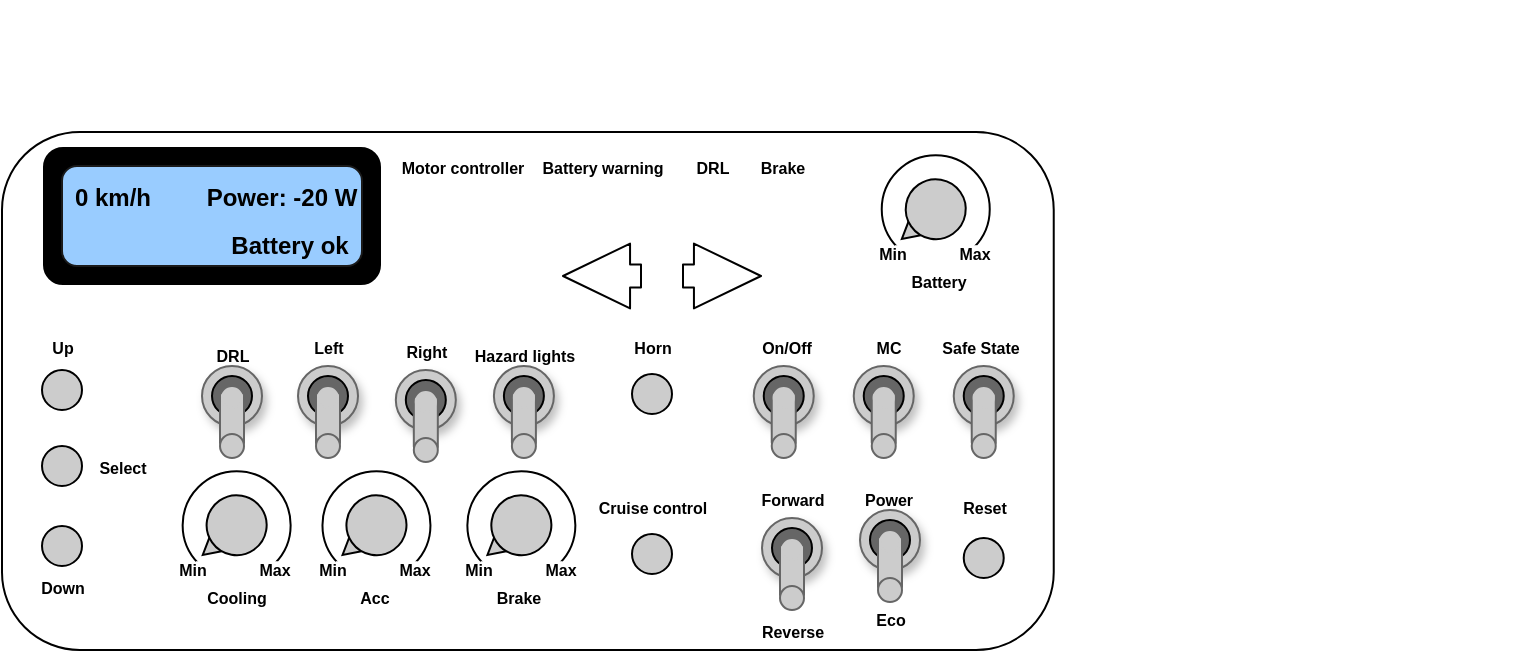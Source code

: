 <mxfile version="14.0.3" type="github">
  <diagram id="gTJ2B-f99vsyuF_vivrf" name="Page-1">
    <mxGraphModel dx="1021" dy="579" grid="1" gridSize="10" guides="1" tooltips="1" connect="1" arrows="1" fold="1" page="1" pageScale="1" pageWidth="850" pageHeight="1100" math="0" shadow="0">
      <root>
        <mxCell id="0" />
        <mxCell id="1" parent="0" />
        <mxCell id="_krqjOud9GXak5Im0Ij4-1" value="" style="rounded=1;whiteSpace=wrap;html=1;" parent="1" vertex="1">
          <mxGeometry x="290" y="143" width="525.87" height="259" as="geometry" />
        </mxCell>
        <mxCell id="_krqjOud9GXak5Im0Ij4-269" value="" style="group" parent="1" vertex="1" connectable="0">
          <mxGeometry x="661.87" y="240" width="394" height="171" as="geometry" />
        </mxCell>
        <mxCell id="_krqjOud9GXak5Im0Ij4-64" value="" style="group" parent="_krqjOud9GXak5Im0Ij4-269" vertex="1" connectable="0">
          <mxGeometry x="4" y="20" width="234.13" height="151" as="geometry" />
        </mxCell>
        <mxCell id="OFRTmVLfSqw4pgtMkZc4-9" value="" style="group" vertex="1" connectable="0" parent="_krqjOud9GXak5Im0Ij4-64">
          <mxGeometry width="30" height="46" as="geometry" />
        </mxCell>
        <mxCell id="_krqjOud9GXak5Im0Ij4-7" value="" style="ellipse;whiteSpace=wrap;html=1;aspect=fixed;shadow=1;strokeColor=#666666;fillColor=#CCCCCC;" parent="OFRTmVLfSqw4pgtMkZc4-9" vertex="1">
          <mxGeometry width="30" height="30" as="geometry" />
        </mxCell>
        <mxCell id="_krqjOud9GXak5Im0Ij4-11" value="" style="ellipse;whiteSpace=wrap;html=1;aspect=fixed;fillColor=#666666;" parent="OFRTmVLfSqw4pgtMkZc4-9" vertex="1">
          <mxGeometry x="5" y="5" width="20" height="20" as="geometry" />
        </mxCell>
        <mxCell id="_krqjOud9GXak5Im0Ij4-19" value="" style="rounded=1;whiteSpace=wrap;html=1;shadow=0;fillColor=#CCCCCC;strokeColor=#666666;" parent="OFRTmVLfSqw4pgtMkZc4-9" vertex="1">
          <mxGeometry x="9" y="13.12" width="12" height="26.88" as="geometry" />
        </mxCell>
        <mxCell id="_krqjOud9GXak5Im0Ij4-16" value="" style="ellipse;whiteSpace=wrap;html=1;aspect=fixed;shadow=0;fillColor=#CCCCCC;sketch=0;strokeColor=#666666;" parent="OFRTmVLfSqw4pgtMkZc4-9" vertex="1">
          <mxGeometry x="9" y="34" width="12" height="12" as="geometry" />
        </mxCell>
        <mxCell id="_krqjOud9GXak5Im0Ij4-22" value="" style="ellipse;whiteSpace=wrap;html=1;aspect=fixed;fillColor=#CCCCCC;strokeColor=#CCCCCC;" parent="OFRTmVLfSqw4pgtMkZc4-9" vertex="1">
          <mxGeometry x="10" y="11" width="10" height="10" as="geometry" />
        </mxCell>
        <mxCell id="OFRTmVLfSqw4pgtMkZc4-7" value="" style="group" vertex="1" connectable="0" parent="_krqjOud9GXak5Im0Ij4-269">
          <mxGeometry width="141.95" height="126" as="geometry" />
        </mxCell>
        <mxCell id="_krqjOud9GXak5Im0Ij4-185" value="&lt;b&gt;&lt;font style=&quot;font-size: 8px&quot;&gt;MC&lt;/font&gt;&lt;/b&gt;" style="text;html=1;align=center;verticalAlign=middle;resizable=0;points=[];autosize=1;" parent="OFRTmVLfSqw4pgtMkZc4-7" vertex="1">
          <mxGeometry x="55.87" width="30" height="20" as="geometry" />
        </mxCell>
        <mxCell id="_krqjOud9GXak5Im0Ij4-191" value="&lt;b&gt;&lt;font style=&quot;font-size: 8px&quot;&gt;Safe State&lt;/font&gt;&lt;/b&gt;" style="text;html=1;align=center;verticalAlign=middle;resizable=0;points=[];autosize=1;" parent="OFRTmVLfSqw4pgtMkZc4-7" vertex="1">
          <mxGeometry x="91.95" width="50" height="20" as="geometry" />
        </mxCell>
        <mxCell id="_krqjOud9GXak5Im0Ij4-194" value="&lt;b&gt;&lt;font style=&quot;font-size: 8px&quot;&gt;On/Off&lt;/font&gt;&lt;/b&gt;" style="text;html=1;align=center;verticalAlign=middle;resizable=0;points=[];autosize=1;" parent="OFRTmVLfSqw4pgtMkZc4-7" vertex="1">
          <mxGeometry width="40" height="20" as="geometry" />
        </mxCell>
        <mxCell id="_krqjOud9GXak5Im0Ij4-78" value="" style="group" parent="OFRTmVLfSqw4pgtMkZc4-7" vertex="1" connectable="0">
          <mxGeometry x="54" y="20" width="30" height="46" as="geometry" />
        </mxCell>
        <mxCell id="_krqjOud9GXak5Im0Ij4-79" value="" style="ellipse;whiteSpace=wrap;html=1;aspect=fixed;shadow=1;strokeColor=#666666;fillColor=#CCCCCC;" parent="_krqjOud9GXak5Im0Ij4-78" vertex="1">
          <mxGeometry width="30" height="30" as="geometry" />
        </mxCell>
        <mxCell id="_krqjOud9GXak5Im0Ij4-80" value="" style="ellipse;whiteSpace=wrap;html=1;aspect=fixed;fillColor=#666666;" parent="_krqjOud9GXak5Im0Ij4-78" vertex="1">
          <mxGeometry x="5" y="5" width="20" height="20" as="geometry" />
        </mxCell>
        <mxCell id="_krqjOud9GXak5Im0Ij4-81" value="" style="rounded=1;whiteSpace=wrap;html=1;shadow=0;fillColor=#CCCCCC;strokeColor=#666666;" parent="_krqjOud9GXak5Im0Ij4-78" vertex="1">
          <mxGeometry x="9" y="13.12" width="12" height="26.88" as="geometry" />
        </mxCell>
        <mxCell id="_krqjOud9GXak5Im0Ij4-82" value="" style="ellipse;whiteSpace=wrap;html=1;aspect=fixed;shadow=0;fillColor=#CCCCCC;sketch=0;strokeColor=#666666;" parent="_krqjOud9GXak5Im0Ij4-78" vertex="1">
          <mxGeometry x="9" y="34" width="12" height="12" as="geometry" />
        </mxCell>
        <mxCell id="_krqjOud9GXak5Im0Ij4-83" value="" style="ellipse;whiteSpace=wrap;html=1;aspect=fixed;fillColor=#CCCCCC;strokeColor=#CCCCCC;" parent="_krqjOud9GXak5Im0Ij4-78" vertex="1">
          <mxGeometry x="10" y="11" width="10" height="10" as="geometry" />
        </mxCell>
        <mxCell id="_krqjOud9GXak5Im0Ij4-96" value="" style="group" parent="OFRTmVLfSqw4pgtMkZc4-7" vertex="1" connectable="0">
          <mxGeometry x="104" y="20" width="30" height="46" as="geometry" />
        </mxCell>
        <mxCell id="_krqjOud9GXak5Im0Ij4-97" value="" style="ellipse;whiteSpace=wrap;html=1;aspect=fixed;shadow=1;strokeColor=#666666;fillColor=#CCCCCC;" parent="_krqjOud9GXak5Im0Ij4-96" vertex="1">
          <mxGeometry width="30" height="30" as="geometry" />
        </mxCell>
        <mxCell id="_krqjOud9GXak5Im0Ij4-98" value="" style="ellipse;whiteSpace=wrap;html=1;aspect=fixed;fillColor=#666666;" parent="_krqjOud9GXak5Im0Ij4-96" vertex="1">
          <mxGeometry x="5" y="5" width="20" height="20" as="geometry" />
        </mxCell>
        <mxCell id="_krqjOud9GXak5Im0Ij4-99" value="" style="rounded=1;whiteSpace=wrap;html=1;shadow=0;fillColor=#CCCCCC;strokeColor=#666666;" parent="_krqjOud9GXak5Im0Ij4-96" vertex="1">
          <mxGeometry x="9" y="13.12" width="12" height="26.88" as="geometry" />
        </mxCell>
        <mxCell id="_krqjOud9GXak5Im0Ij4-100" value="" style="ellipse;whiteSpace=wrap;html=1;aspect=fixed;shadow=0;fillColor=#CCCCCC;sketch=0;strokeColor=#666666;" parent="_krqjOud9GXak5Im0Ij4-96" vertex="1">
          <mxGeometry x="9" y="34" width="12" height="12" as="geometry" />
        </mxCell>
        <mxCell id="_krqjOud9GXak5Im0Ij4-101" value="" style="ellipse;whiteSpace=wrap;html=1;aspect=fixed;fillColor=#CCCCCC;strokeColor=#CCCCCC;" parent="_krqjOud9GXak5Im0Ij4-96" vertex="1">
          <mxGeometry x="10" y="11" width="10" height="10" as="geometry" />
        </mxCell>
        <mxCell id="_krqjOud9GXak5Im0Ij4-168" value="" style="ellipse;whiteSpace=wrap;html=1;aspect=fixed;fillColor=#CCCCCC;rotation=90;" parent="OFRTmVLfSqw4pgtMkZc4-7" vertex="1">
          <mxGeometry x="109" y="106" width="20" height="20" as="geometry" />
        </mxCell>
        <mxCell id="_krqjOud9GXak5Im0Ij4-268" value="&lt;b&gt;&lt;font style=&quot;font-size: 8px&quot;&gt;Reset&lt;/font&gt;&lt;/b&gt;" style="text;html=1;align=center;verticalAlign=middle;resizable=0;points=[];autosize=1;" parent="OFRTmVLfSqw4pgtMkZc4-7" vertex="1">
          <mxGeometry x="99" y="80" width="40" height="20" as="geometry" />
        </mxCell>
        <mxCell id="_krqjOud9GXak5Im0Ij4-286" value="" style="group" parent="1" vertex="1" connectable="0">
          <mxGeometry x="300" y="240" width="70" height="140" as="geometry" />
        </mxCell>
        <mxCell id="_krqjOud9GXak5Im0Ij4-2" value="" style="ellipse;whiteSpace=wrap;html=1;aspect=fixed;fillColor=#CCCCCC;rotation=90;" parent="_krqjOud9GXak5Im0Ij4-286" vertex="1">
          <mxGeometry x="10" y="60" width="20" height="20" as="geometry" />
        </mxCell>
        <mxCell id="_krqjOud9GXak5Im0Ij4-5" value="" style="ellipse;whiteSpace=wrap;html=1;aspect=fixed;fillColor=#CCCCCC;rotation=90;" parent="_krqjOud9GXak5Im0Ij4-286" vertex="1">
          <mxGeometry x="10" y="22" width="20" height="20" as="geometry" />
        </mxCell>
        <mxCell id="_krqjOud9GXak5Im0Ij4-170" value="" style="ellipse;whiteSpace=wrap;html=1;aspect=fixed;fillColor=#CCCCCC;rotation=90;" parent="_krqjOud9GXak5Im0Ij4-286" vertex="1">
          <mxGeometry x="10" y="100" width="20" height="20" as="geometry" />
        </mxCell>
        <mxCell id="_krqjOud9GXak5Im0Ij4-283" value="&lt;b&gt;&lt;font style=&quot;font-size: 8px&quot;&gt;Select&lt;/font&gt;&lt;/b&gt;" style="text;html=1;align=center;verticalAlign=middle;resizable=0;points=[];autosize=1;" parent="_krqjOud9GXak5Im0Ij4-286" vertex="1">
          <mxGeometry x="30" y="60" width="40" height="20" as="geometry" />
        </mxCell>
        <mxCell id="_krqjOud9GXak5Im0Ij4-284" value="&lt;b&gt;&lt;font style=&quot;font-size: 8px&quot;&gt;Up&lt;/font&gt;&lt;/b&gt;" style="text;html=1;align=center;verticalAlign=middle;resizable=0;points=[];autosize=1;" parent="_krqjOud9GXak5Im0Ij4-286" vertex="1">
          <mxGeometry x="5" width="30" height="20" as="geometry" />
        </mxCell>
        <mxCell id="_krqjOud9GXak5Im0Ij4-285" value="&lt;b&gt;&lt;font style=&quot;font-size: 8px&quot;&gt;Down&lt;/font&gt;&lt;/b&gt;" style="text;html=1;align=center;verticalAlign=middle;resizable=0;points=[];autosize=1;" parent="_krqjOud9GXak5Im0Ij4-286" vertex="1">
          <mxGeometry y="120" width="40" height="20" as="geometry" />
        </mxCell>
        <mxCell id="_krqjOud9GXak5Im0Ij4-295" value="" style="group" parent="1" vertex="1" connectable="0">
          <mxGeometry x="310" y="150" width="170" height="70" as="geometry" />
        </mxCell>
        <mxCell id="_krqjOud9GXak5Im0Ij4-289" value="" style="rounded=1;whiteSpace=wrap;html=1;shadow=0;sketch=0;strokeColor=#FFFFFF;strokeWidth=1;fillColor=#000000;" parent="_krqjOud9GXak5Im0Ij4-295" vertex="1">
          <mxGeometry width="170" height="70" as="geometry" />
        </mxCell>
        <mxCell id="_krqjOud9GXak5Im0Ij4-290" value="" style="rounded=1;whiteSpace=wrap;html=1;shadow=0;sketch=0;strokeWidth=1;fillColor=#99CCFF;strokeColor=#1A1A1A;" parent="_krqjOud9GXak5Im0Ij4-295" vertex="1">
          <mxGeometry x="10" y="10" width="150" height="50" as="geometry" />
        </mxCell>
        <mxCell id="_krqjOud9GXak5Im0Ij4-291" value="&lt;b&gt;0 km/h&lt;/b&gt;" style="text;html=1;align=center;verticalAlign=middle;resizable=0;points=[];autosize=1;" parent="_krqjOud9GXak5Im0Ij4-295" vertex="1">
          <mxGeometry x="10" y="16" width="50" height="20" as="geometry" />
        </mxCell>
        <mxCell id="_krqjOud9GXak5Im0Ij4-292" value="&lt;b&gt;Battery ok&lt;/b&gt;" style="text;html=1;strokeColor=none;fillColor=none;align=center;verticalAlign=middle;whiteSpace=wrap;rounded=0;shadow=0;sketch=0;" parent="_krqjOud9GXak5Im0Ij4-295" vertex="1">
          <mxGeometry x="87.91" y="40" width="72.09" height="20" as="geometry" />
        </mxCell>
        <mxCell id="_krqjOud9GXak5Im0Ij4-293" value="&lt;b&gt;Power: -20 W&lt;/b&gt;" style="text;html=1;strokeColor=none;fillColor=none;align=center;verticalAlign=middle;whiteSpace=wrap;rounded=0;shadow=0;sketch=0;" parent="_krqjOud9GXak5Im0Ij4-295" vertex="1">
          <mxGeometry x="79.95" y="16" width="80" height="20" as="geometry" />
        </mxCell>
        <mxCell id="_krqjOud9GXak5Im0Ij4-424" value="" style="group" parent="1" vertex="1" connectable="0">
          <mxGeometry x="380" y="240" width="240" height="154.676" as="geometry" />
        </mxCell>
        <mxCell id="_krqjOud9GXak5Im0Ij4-272" value="" style="group" parent="_krqjOud9GXak5Im0Ij4-424" vertex="1" connectable="0">
          <mxGeometry x="-9.55" y="68.004" width="75.91" height="78.596" as="geometry" />
        </mxCell>
        <mxCell id="_krqjOud9GXak5Im0Ij4-136" value="" style="group" parent="_krqjOud9GXak5Im0Ij4-272" vertex="1" connectable="0">
          <mxGeometry width="75.91" height="78.596" as="geometry" />
        </mxCell>
        <mxCell id="_krqjOud9GXak5Im0Ij4-132" value="" style="group;rotation=-130;" parent="_krqjOud9GXak5Im0Ij4-136" vertex="1" connectable="0">
          <mxGeometry x="14.868" y="10.604" width="51" height="67.992" as="geometry" />
        </mxCell>
        <mxCell id="_krqjOud9GXak5Im0Ij4-135" value="" style="group" parent="_krqjOud9GXak5Im0Ij4-132" vertex="1" connectable="0">
          <mxGeometry x="-5" y="-6" width="54" height="54" as="geometry" />
        </mxCell>
        <mxCell id="_krqjOud9GXak5Im0Ij4-116" value="" style="triangle;whiteSpace=wrap;html=1;shadow=0;sketch=0;strokeWidth=1;fillColor=#CCCCCC;rotation=-220;" parent="_krqjOud9GXak5Im0Ij4-135" vertex="1">
          <mxGeometry x="9" y="34" width="9" height="10" as="geometry" />
        </mxCell>
        <mxCell id="_krqjOud9GXak5Im0Ij4-115" value="" style="ellipse;whiteSpace=wrap;html=1;aspect=fixed;shadow=0;fillColor=#CCCCCC;rotation=-260;" parent="_krqjOud9GXak5Im0Ij4-135" vertex="1">
          <mxGeometry x="12" y="12" width="30" height="30" as="geometry" />
        </mxCell>
        <mxCell id="_krqjOud9GXak5Im0Ij4-108" value="" style="shape=image;html=1;verticalAlign=top;verticalLabelPosition=bottom;labelBackgroundColor=#ffffff;imageAspect=0;aspect=fixed;image=https://cdn1.iconfinder.com/data/icons/jumpicon-basic-ui-line-1/32/-_Gear-Settings-Setting-Wheel--128.png;shadow=1;sketch=0;strokeColor=#666666;strokeWidth=1;fillColor=#CCCCCC;rotation=0;" parent="_krqjOud9GXak5Im0Ij4-135" vertex="1">
          <mxGeometry x="12.004" y="12" width="30" height="30" as="geometry" />
        </mxCell>
        <mxCell id="_krqjOud9GXak5Im0Ij4-133" value="" style="ellipse;whiteSpace=wrap;html=1;aspect=fixed;fillColor=none;" parent="_krqjOud9GXak5Im0Ij4-135" vertex="1">
          <mxGeometry width="54" height="54" as="geometry" />
        </mxCell>
        <mxCell id="_krqjOud9GXak5Im0Ij4-134" value="" style="rounded=0;whiteSpace=wrap;html=1;shadow=0;sketch=0;strokeColor=#FFFFFF;strokeWidth=1;" parent="_krqjOud9GXak5Im0Ij4-136" vertex="1">
          <mxGeometry x="17" y="50.106" width="40" height="10" as="geometry" />
        </mxCell>
        <mxCell id="_krqjOud9GXak5Im0Ij4-127" value="&lt;b&gt;&lt;font style=&quot;font-size: 8px&quot;&gt;Max&lt;/font&gt;&lt;/b&gt;" style="text;html=1;align=center;verticalAlign=middle;resizable=0;points=[];autosize=1;" parent="_krqjOud9GXak5Im0Ij4-136" vertex="1">
          <mxGeometry x="41" y="43.106" width="30" height="20" as="geometry" />
        </mxCell>
        <mxCell id="_krqjOud9GXak5Im0Ij4-126" value="&lt;b&gt;&lt;font style=&quot;font-size: 8px&quot;&gt;Min&lt;/font&gt;&lt;/b&gt;" style="text;html=1;align=center;verticalAlign=middle;resizable=0;points=[];autosize=1;" parent="_krqjOud9GXak5Im0Ij4-136" vertex="1">
          <mxGeometry y="43.106" width="30" height="20" as="geometry" />
        </mxCell>
        <mxCell id="_krqjOud9GXak5Im0Ij4-182" value="&lt;b&gt;&lt;font style=&quot;font-size: 8px&quot;&gt;Cooling&lt;/font&gt;&lt;/b&gt;" style="text;html=1;align=center;verticalAlign=middle;resizable=0;points=[];autosize=1;" parent="_krqjOud9GXak5Im0Ij4-272" vertex="1">
          <mxGeometry x="11.87" y="56.996" width="50" height="20" as="geometry" />
        </mxCell>
        <mxCell id="_krqjOud9GXak5Im0Ij4-276" value="" style="group" parent="_krqjOud9GXak5Im0Ij4-424" vertex="1" connectable="0">
          <mxGeometry x="10" width="195.95" height="68" as="geometry" />
        </mxCell>
        <mxCell id="_krqjOud9GXak5Im0Ij4-249" value="" style="group" parent="_krqjOud9GXak5Im0Ij4-276" vertex="1" connectable="0">
          <mxGeometry y="4" width="30" height="62" as="geometry" />
        </mxCell>
        <mxCell id="_krqjOud9GXak5Im0Ij4-186" value="&lt;b&gt;&lt;font style=&quot;font-size: 8px&quot;&gt;DRL&lt;/font&gt;&lt;/b&gt;" style="text;html=1;align=center;verticalAlign=middle;resizable=0;points=[];autosize=1;" parent="_krqjOud9GXak5Im0Ij4-249" vertex="1">
          <mxGeometry width="30" height="20" as="geometry" />
        </mxCell>
        <mxCell id="_krqjOud9GXak5Im0Ij4-66" value="" style="group" parent="_krqjOud9GXak5Im0Ij4-249" vertex="1" connectable="0">
          <mxGeometry y="16" width="30" height="46" as="geometry" />
        </mxCell>
        <mxCell id="_krqjOud9GXak5Im0Ij4-67" value="" style="ellipse;whiteSpace=wrap;html=1;aspect=fixed;shadow=1;strokeColor=#666666;fillColor=#CCCCCC;" parent="_krqjOud9GXak5Im0Ij4-66" vertex="1">
          <mxGeometry width="30" height="30" as="geometry" />
        </mxCell>
        <mxCell id="_krqjOud9GXak5Im0Ij4-68" value="" style="ellipse;whiteSpace=wrap;html=1;aspect=fixed;fillColor=#666666;" parent="_krqjOud9GXak5Im0Ij4-66" vertex="1">
          <mxGeometry x="5" y="5" width="20" height="20" as="geometry" />
        </mxCell>
        <mxCell id="_krqjOud9GXak5Im0Ij4-69" value="" style="rounded=1;whiteSpace=wrap;html=1;shadow=0;fillColor=#CCCCCC;strokeColor=#666666;" parent="_krqjOud9GXak5Im0Ij4-66" vertex="1">
          <mxGeometry x="9" y="13.12" width="12" height="26.88" as="geometry" />
        </mxCell>
        <mxCell id="_krqjOud9GXak5Im0Ij4-70" value="" style="ellipse;whiteSpace=wrap;html=1;aspect=fixed;shadow=0;fillColor=#CCCCCC;sketch=0;strokeColor=#666666;" parent="_krqjOud9GXak5Im0Ij4-66" vertex="1">
          <mxGeometry x="9" y="34" width="12" height="12" as="geometry" />
        </mxCell>
        <mxCell id="_krqjOud9GXak5Im0Ij4-71" value="" style="ellipse;whiteSpace=wrap;html=1;aspect=fixed;fillColor=#CCCCCC;strokeColor=#CCCCCC;" parent="_krqjOud9GXak5Im0Ij4-66" vertex="1">
          <mxGeometry x="10" y="11" width="10" height="10" as="geometry" />
        </mxCell>
        <mxCell id="_krqjOud9GXak5Im0Ij4-250" value="" style="group" parent="_krqjOud9GXak5Im0Ij4-276" vertex="1" connectable="0">
          <mxGeometry x="125.95" y="4" width="70" height="62" as="geometry" />
        </mxCell>
        <mxCell id="_krqjOud9GXak5Im0Ij4-192" value="&lt;b&gt;&lt;font style=&quot;font-size: 8px&quot;&gt;Hazard lights&lt;/font&gt;&lt;/b&gt;" style="text;html=1;align=center;verticalAlign=middle;resizable=0;points=[];autosize=1;" parent="_krqjOud9GXak5Im0Ij4-250" vertex="1">
          <mxGeometry width="70" height="20" as="geometry" />
        </mxCell>
        <mxCell id="_krqjOud9GXak5Im0Ij4-84" value="" style="group" parent="_krqjOud9GXak5Im0Ij4-250" vertex="1" connectable="0">
          <mxGeometry x="20" y="16" width="30" height="46" as="geometry" />
        </mxCell>
        <mxCell id="_krqjOud9GXak5Im0Ij4-85" value="" style="ellipse;whiteSpace=wrap;html=1;aspect=fixed;shadow=1;strokeColor=#666666;fillColor=#CCCCCC;" parent="_krqjOud9GXak5Im0Ij4-84" vertex="1">
          <mxGeometry width="30" height="30" as="geometry" />
        </mxCell>
        <mxCell id="_krqjOud9GXak5Im0Ij4-86" value="" style="ellipse;whiteSpace=wrap;html=1;aspect=fixed;fillColor=#666666;" parent="_krqjOud9GXak5Im0Ij4-84" vertex="1">
          <mxGeometry x="5" y="5" width="20" height="20" as="geometry" />
        </mxCell>
        <mxCell id="_krqjOud9GXak5Im0Ij4-87" value="" style="rounded=1;whiteSpace=wrap;html=1;shadow=0;fillColor=#CCCCCC;strokeColor=#666666;" parent="_krqjOud9GXak5Im0Ij4-84" vertex="1">
          <mxGeometry x="9" y="13.12" width="12" height="26.88" as="geometry" />
        </mxCell>
        <mxCell id="_krqjOud9GXak5Im0Ij4-88" value="" style="ellipse;whiteSpace=wrap;html=1;aspect=fixed;shadow=0;fillColor=#CCCCCC;sketch=0;strokeColor=#666666;" parent="_krqjOud9GXak5Im0Ij4-84" vertex="1">
          <mxGeometry x="9" y="34" width="12" height="12" as="geometry" />
        </mxCell>
        <mxCell id="_krqjOud9GXak5Im0Ij4-89" value="" style="ellipse;whiteSpace=wrap;html=1;aspect=fixed;fillColor=#CCCCCC;strokeColor=#CCCCCC;" parent="_krqjOud9GXak5Im0Ij4-84" vertex="1">
          <mxGeometry x="10" y="11" width="10" height="10" as="geometry" />
        </mxCell>
        <mxCell id="_krqjOud9GXak5Im0Ij4-266" value="" style="group" parent="_krqjOud9GXak5Im0Ij4-276" vertex="1" connectable="0">
          <mxGeometry x="91.91" y="2" width="40" height="66" as="geometry" />
        </mxCell>
        <mxCell id="_krqjOud9GXak5Im0Ij4-196" value="&lt;b&gt;&lt;font style=&quot;font-size: 8px&quot;&gt;Right&lt;/font&gt;&lt;/b&gt;" style="text;html=1;align=center;verticalAlign=middle;resizable=0;points=[];autosize=1;" parent="_krqjOud9GXak5Im0Ij4-266" vertex="1">
          <mxGeometry width="40" height="20" as="geometry" />
        </mxCell>
        <mxCell id="_krqjOud9GXak5Im0Ij4-260" value="" style="group" parent="_krqjOud9GXak5Im0Ij4-266" vertex="1" connectable="0">
          <mxGeometry x="5" y="20" width="30" height="46" as="geometry" />
        </mxCell>
        <mxCell id="_krqjOud9GXak5Im0Ij4-261" value="" style="ellipse;whiteSpace=wrap;html=1;aspect=fixed;shadow=1;strokeColor=#666666;fillColor=#CCCCCC;" parent="_krqjOud9GXak5Im0Ij4-260" vertex="1">
          <mxGeometry width="30" height="30" as="geometry" />
        </mxCell>
        <mxCell id="_krqjOud9GXak5Im0Ij4-262" value="" style="ellipse;whiteSpace=wrap;html=1;aspect=fixed;fillColor=#666666;" parent="_krqjOud9GXak5Im0Ij4-260" vertex="1">
          <mxGeometry x="5" y="5" width="20" height="20" as="geometry" />
        </mxCell>
        <mxCell id="_krqjOud9GXak5Im0Ij4-263" value="" style="rounded=1;whiteSpace=wrap;html=1;shadow=0;fillColor=#CCCCCC;strokeColor=#666666;" parent="_krqjOud9GXak5Im0Ij4-260" vertex="1">
          <mxGeometry x="9" y="13.12" width="12" height="26.88" as="geometry" />
        </mxCell>
        <mxCell id="_krqjOud9GXak5Im0Ij4-264" value="" style="ellipse;whiteSpace=wrap;html=1;aspect=fixed;shadow=0;fillColor=#CCCCCC;sketch=0;strokeColor=#666666;" parent="_krqjOud9GXak5Im0Ij4-260" vertex="1">
          <mxGeometry x="9" y="34" width="12" height="12" as="geometry" />
        </mxCell>
        <mxCell id="_krqjOud9GXak5Im0Ij4-265" value="" style="ellipse;whiteSpace=wrap;html=1;aspect=fixed;fillColor=#CCCCCC;strokeColor=#CCCCCC;" parent="_krqjOud9GXak5Im0Ij4-260" vertex="1">
          <mxGeometry x="10" y="11" width="10" height="10" as="geometry" />
        </mxCell>
        <mxCell id="_krqjOud9GXak5Im0Ij4-267" value="" style="group" parent="_krqjOud9GXak5Im0Ij4-276" vertex="1" connectable="0">
          <mxGeometry x="48" width="30" height="66" as="geometry" />
        </mxCell>
        <mxCell id="_krqjOud9GXak5Im0Ij4-195" value="&lt;b&gt;&lt;font style=&quot;font-size: 8px&quot;&gt;Left&lt;/font&gt;&lt;/b&gt;" style="text;html=1;align=center;verticalAlign=middle;resizable=0;points=[];autosize=1;" parent="_krqjOud9GXak5Im0Ij4-267" vertex="1">
          <mxGeometry width="30" height="20" as="geometry" />
        </mxCell>
        <mxCell id="_krqjOud9GXak5Im0Ij4-254" value="" style="group" parent="_krqjOud9GXak5Im0Ij4-267" vertex="1" connectable="0">
          <mxGeometry y="20" width="30" height="46" as="geometry" />
        </mxCell>
        <mxCell id="_krqjOud9GXak5Im0Ij4-255" value="" style="ellipse;whiteSpace=wrap;html=1;aspect=fixed;shadow=1;strokeColor=#666666;fillColor=#CCCCCC;" parent="_krqjOud9GXak5Im0Ij4-254" vertex="1">
          <mxGeometry width="30" height="30" as="geometry" />
        </mxCell>
        <mxCell id="_krqjOud9GXak5Im0Ij4-256" value="" style="ellipse;whiteSpace=wrap;html=1;aspect=fixed;fillColor=#666666;" parent="_krqjOud9GXak5Im0Ij4-254" vertex="1">
          <mxGeometry x="5" y="5" width="20" height="20" as="geometry" />
        </mxCell>
        <mxCell id="_krqjOud9GXak5Im0Ij4-257" value="" style="rounded=1;whiteSpace=wrap;html=1;shadow=0;fillColor=#CCCCCC;strokeColor=#666666;" parent="_krqjOud9GXak5Im0Ij4-254" vertex="1">
          <mxGeometry x="9" y="13.12" width="12" height="26.88" as="geometry" />
        </mxCell>
        <mxCell id="_krqjOud9GXak5Im0Ij4-258" value="" style="ellipse;whiteSpace=wrap;html=1;aspect=fixed;shadow=0;fillColor=#CCCCCC;sketch=0;strokeColor=#666666;" parent="_krqjOud9GXak5Im0Ij4-254" vertex="1">
          <mxGeometry x="9" y="34" width="12" height="12" as="geometry" />
        </mxCell>
        <mxCell id="_krqjOud9GXak5Im0Ij4-259" value="" style="ellipse;whiteSpace=wrap;html=1;aspect=fixed;fillColor=#CCCCCC;strokeColor=#CCCCCC;" parent="_krqjOud9GXak5Im0Ij4-254" vertex="1">
          <mxGeometry x="10" y="11" width="10" height="10" as="geometry" />
        </mxCell>
        <mxCell id="_krqjOud9GXak5Im0Ij4-280" value="" style="group" parent="_krqjOud9GXak5Im0Ij4-424" vertex="1" connectable="0">
          <mxGeometry x="220" width="30" height="44" as="geometry" />
        </mxCell>
        <mxCell id="_krqjOud9GXak5Im0Ij4-169" value="" style="ellipse;whiteSpace=wrap;html=1;aspect=fixed;fillColor=#CCCCCC;rotation=90;" parent="_krqjOud9GXak5Im0Ij4-280" vertex="1">
          <mxGeometry x="5" y="24" width="20" height="20" as="geometry" />
        </mxCell>
        <mxCell id="_krqjOud9GXak5Im0Ij4-279" value="&lt;b&gt;&lt;font style=&quot;font-size: 8px&quot;&gt;Horn&lt;/font&gt;&lt;/b&gt;" style="text;html=1;align=center;verticalAlign=middle;resizable=0;points=[];autosize=1;" parent="_krqjOud9GXak5Im0Ij4-280" vertex="1">
          <mxGeometry width="30" height="20" as="geometry" />
        </mxCell>
        <mxCell id="_krqjOud9GXak5Im0Ij4-275" value="" style="group" parent="_krqjOud9GXak5Im0Ij4-424" vertex="1" connectable="0">
          <mxGeometry x="131.357" y="70.931" width="83.642" height="81.745" as="geometry" />
        </mxCell>
        <mxCell id="_krqjOud9GXak5Im0Ij4-149" value="" style="group;rotation=-130;" parent="_krqjOud9GXak5Im0Ij4-275" vertex="1" connectable="0">
          <mxGeometry x="16.321" y="7.676" width="51" height="66.392" as="geometry" />
        </mxCell>
        <mxCell id="_krqjOud9GXak5Im0Ij4-150" value="" style="group" parent="_krqjOud9GXak5Im0Ij4-149" vertex="1" connectable="0">
          <mxGeometry x="-5" y="-6" width="54" height="54" as="geometry" />
        </mxCell>
        <mxCell id="_krqjOud9GXak5Im0Ij4-151" value="" style="triangle;whiteSpace=wrap;html=1;shadow=0;sketch=0;strokeWidth=1;fillColor=#CCCCCC;rotation=-220;" parent="_krqjOud9GXak5Im0Ij4-150" vertex="1">
          <mxGeometry x="9" y="34" width="9" height="10" as="geometry" />
        </mxCell>
        <mxCell id="_krqjOud9GXak5Im0Ij4-152" value="" style="ellipse;whiteSpace=wrap;html=1;aspect=fixed;shadow=0;fillColor=#CCCCCC;rotation=-260;" parent="_krqjOud9GXak5Im0Ij4-150" vertex="1">
          <mxGeometry x="12" y="12" width="30" height="30" as="geometry" />
        </mxCell>
        <mxCell id="_krqjOud9GXak5Im0Ij4-153" value="" style="shape=image;html=1;verticalAlign=top;verticalLabelPosition=bottom;labelBackgroundColor=#ffffff;imageAspect=0;aspect=fixed;image=https://cdn1.iconfinder.com/data/icons/jumpicon-basic-ui-line-1/32/-_Gear-Settings-Setting-Wheel--128.png;shadow=1;sketch=0;strokeColor=#666666;strokeWidth=1;fillColor=#CCCCCC;rotation=0;" parent="_krqjOud9GXak5Im0Ij4-150" vertex="1">
          <mxGeometry x="12.004" y="12" width="30" height="30" as="geometry" />
        </mxCell>
        <mxCell id="_krqjOud9GXak5Im0Ij4-154" value="" style="ellipse;whiteSpace=wrap;html=1;aspect=fixed;fillColor=none;" parent="_krqjOud9GXak5Im0Ij4-150" vertex="1">
          <mxGeometry width="54" height="54" as="geometry" />
        </mxCell>
        <mxCell id="_krqjOud9GXak5Im0Ij4-155" value="" style="rounded=0;whiteSpace=wrap;html=1;shadow=0;sketch=0;strokeColor=#FFFFFF;strokeWidth=1;" parent="_krqjOud9GXak5Im0Ij4-275" vertex="1">
          <mxGeometry x="18.453" y="47.179" width="40" height="10" as="geometry" />
        </mxCell>
        <mxCell id="_krqjOud9GXak5Im0Ij4-156" value="&lt;b&gt;&lt;font style=&quot;font-size: 8px&quot;&gt;Max&lt;/font&gt;&lt;/b&gt;" style="text;html=1;align=center;verticalAlign=middle;resizable=0;points=[];autosize=1;" parent="_krqjOud9GXak5Im0Ij4-275" vertex="1">
          <mxGeometry x="42.453" y="40.179" width="30" height="20" as="geometry" />
        </mxCell>
        <mxCell id="_krqjOud9GXak5Im0Ij4-157" value="&lt;b&gt;&lt;font style=&quot;font-size: 8px&quot;&gt;Min&lt;/font&gt;&lt;/b&gt;" style="text;html=1;align=center;verticalAlign=middle;resizable=0;points=[];autosize=1;" parent="_krqjOud9GXak5Im0Ij4-275" vertex="1">
          <mxGeometry x="1.453" y="40.179" width="30" height="20" as="geometry" />
        </mxCell>
        <mxCell id="_krqjOud9GXak5Im0Ij4-181" value="&lt;b&gt;&lt;font style=&quot;font-size: 8px&quot;&gt;Brake&lt;/font&gt;&lt;/b&gt;" style="text;html=1;align=center;verticalAlign=middle;resizable=0;points=[];autosize=1;" parent="_krqjOud9GXak5Im0Ij4-275" vertex="1">
          <mxGeometry x="16.323" y="54.069" width="40" height="20" as="geometry" />
        </mxCell>
        <mxCell id="_krqjOud9GXak5Im0Ij4-273" value="" style="group" parent="_krqjOud9GXak5Im0Ij4-424" vertex="1" connectable="0">
          <mxGeometry x="60.36" y="68" width="75.91" height="77" as="geometry" />
        </mxCell>
        <mxCell id="_krqjOud9GXak5Im0Ij4-158" value="" style="group" parent="_krqjOud9GXak5Im0Ij4-273" vertex="1" connectable="0">
          <mxGeometry width="75.91" height="71.208" as="geometry" />
        </mxCell>
        <mxCell id="_krqjOud9GXak5Im0Ij4-159" value="" style="group;rotation=-130;" parent="_krqjOud9GXak5Im0Ij4-158" vertex="1" connectable="0">
          <mxGeometry x="14.868" y="10.604" width="51" height="50" as="geometry" />
        </mxCell>
        <mxCell id="_krqjOud9GXak5Im0Ij4-160" value="" style="group" parent="_krqjOud9GXak5Im0Ij4-159" vertex="1" connectable="0">
          <mxGeometry x="-5" y="-6" width="54" height="54" as="geometry" />
        </mxCell>
        <mxCell id="_krqjOud9GXak5Im0Ij4-161" value="" style="triangle;whiteSpace=wrap;html=1;shadow=0;sketch=0;strokeWidth=1;fillColor=#CCCCCC;rotation=-220;" parent="_krqjOud9GXak5Im0Ij4-160" vertex="1">
          <mxGeometry x="9" y="34" width="9" height="10" as="geometry" />
        </mxCell>
        <mxCell id="_krqjOud9GXak5Im0Ij4-162" value="" style="ellipse;whiteSpace=wrap;html=1;aspect=fixed;shadow=0;fillColor=#CCCCCC;rotation=-260;" parent="_krqjOud9GXak5Im0Ij4-160" vertex="1">
          <mxGeometry x="12" y="12" width="30" height="30" as="geometry" />
        </mxCell>
        <mxCell id="_krqjOud9GXak5Im0Ij4-163" value="" style="shape=image;html=1;verticalAlign=top;verticalLabelPosition=bottom;labelBackgroundColor=#ffffff;imageAspect=0;aspect=fixed;image=https://cdn1.iconfinder.com/data/icons/jumpicon-basic-ui-line-1/32/-_Gear-Settings-Setting-Wheel--128.png;shadow=1;sketch=0;strokeColor=#666666;strokeWidth=1;fillColor=#CCCCCC;rotation=0;" parent="_krqjOud9GXak5Im0Ij4-160" vertex="1">
          <mxGeometry x="12.004" y="12" width="30" height="30" as="geometry" />
        </mxCell>
        <mxCell id="_krqjOud9GXak5Im0Ij4-164" value="" style="ellipse;whiteSpace=wrap;html=1;aspect=fixed;fillColor=none;" parent="_krqjOud9GXak5Im0Ij4-160" vertex="1">
          <mxGeometry width="54" height="54" as="geometry" />
        </mxCell>
        <mxCell id="_krqjOud9GXak5Im0Ij4-165" value="" style="rounded=0;whiteSpace=wrap;html=1;shadow=0;sketch=0;strokeColor=#FFFFFF;strokeWidth=1;" parent="_krqjOud9GXak5Im0Ij4-158" vertex="1">
          <mxGeometry x="17" y="50.106" width="40" height="10" as="geometry" />
        </mxCell>
        <mxCell id="_krqjOud9GXak5Im0Ij4-166" value="&lt;b&gt;&lt;font style=&quot;font-size: 8px&quot;&gt;Max&lt;/font&gt;&lt;/b&gt;" style="text;html=1;align=center;verticalAlign=middle;resizable=0;points=[];autosize=1;" parent="_krqjOud9GXak5Im0Ij4-158" vertex="1">
          <mxGeometry x="41" y="43.106" width="30" height="20" as="geometry" />
        </mxCell>
        <mxCell id="_krqjOud9GXak5Im0Ij4-167" value="&lt;b&gt;&lt;font style=&quot;font-size: 8px&quot;&gt;Min&lt;/font&gt;&lt;/b&gt;" style="text;html=1;align=center;verticalAlign=middle;resizable=0;points=[];autosize=1;" parent="_krqjOud9GXak5Im0Ij4-158" vertex="1">
          <mxGeometry y="43.106" width="30" height="20" as="geometry" />
        </mxCell>
        <mxCell id="_krqjOud9GXak5Im0Ij4-180" value="&lt;b&gt;&lt;font style=&quot;font-size: 8px&quot;&gt;Acc&lt;/font&gt;&lt;/b&gt;" style="text;html=1;align=center;verticalAlign=middle;resizable=0;points=[];autosize=1;" parent="_krqjOud9GXak5Im0Ij4-273" vertex="1">
          <mxGeometry x="20.95" y="57" width="30" height="20" as="geometry" />
        </mxCell>
        <mxCell id="rdXREMHJdzj2OCHUx9Kp-4" value="" style="group" parent="1" vertex="1" connectable="0">
          <mxGeometry x="580" y="320" width="70" height="44" as="geometry" />
        </mxCell>
        <mxCell id="rdXREMHJdzj2OCHUx9Kp-2" value="" style="ellipse;whiteSpace=wrap;html=1;aspect=fixed;fillColor=#CCCCCC;rotation=90;" parent="rdXREMHJdzj2OCHUx9Kp-4" vertex="1">
          <mxGeometry x="25" y="24" width="20" height="20" as="geometry" />
        </mxCell>
        <mxCell id="rdXREMHJdzj2OCHUx9Kp-3" value="&lt;b&gt;&lt;font style=&quot;font-size: 8px&quot;&gt;Cruise control&lt;/font&gt;&lt;/b&gt;" style="text;html=1;align=center;verticalAlign=middle;resizable=0;points=[];autosize=1;" parent="rdXREMHJdzj2OCHUx9Kp-4" vertex="1">
          <mxGeometry width="70" height="20" as="geometry" />
        </mxCell>
        <mxCell id="OFRTmVLfSqw4pgtMkZc4-6" value="" style="group;rotation=90;" vertex="1" connectable="0" parent="1">
          <mxGeometry x="480" y="150" width="220" height="75" as="geometry" />
        </mxCell>
        <mxCell id="OFRTmVLfSqw4pgtMkZc4-1" value="" style="group" vertex="1" connectable="0" parent="OFRTmVLfSqw4pgtMkZc4-6">
          <mxGeometry x="90" y="55" width="100" height="20" as="geometry" />
        </mxCell>
        <mxCell id="_krqjOud9GXak5Im0Ij4-308" value="" style="group;rotation=0;" parent="OFRTmVLfSqw4pgtMkZc4-1" vertex="1" connectable="0">
          <mxGeometry x="60" width="40" height="20" as="geometry" />
        </mxCell>
        <mxCell id="_krqjOud9GXak5Im0Ij4-309" value="" style="shape=image;html=1;verticalAlign=top;verticalLabelPosition=bottom;labelBackgroundColor=#ffffff;imageAspect=0;aspect=fixed;image=https://cdn1.iconfinder.com/data/icons/nuvola2/48x48/actions/ledorange.png;rounded=1;shadow=0;sketch=0;strokeColor=#1A1A1A;strokeWidth=1;fillColor=#FFFFFF;rotation=0;" parent="_krqjOud9GXak5Im0Ij4-308" vertex="1">
          <mxGeometry x="4" width="20" height="20" as="geometry" />
        </mxCell>
        <mxCell id="_krqjOud9GXak5Im0Ij4-310" value="" style="shape=flexArrow;endArrow=classic;html=1;width=11.429;endSize=10.843;" parent="_krqjOud9GXak5Im0Ij4-308" edge="1">
          <mxGeometry width="50" height="50" relative="1" as="geometry">
            <mxPoint y="10" as="sourcePoint" />
            <mxPoint x="40" y="10" as="targetPoint" />
          </mxGeometry>
        </mxCell>
        <mxCell id="_krqjOud9GXak5Im0Ij4-313" value="" style="group" parent="OFRTmVLfSqw4pgtMkZc4-1" vertex="1" connectable="0">
          <mxGeometry width="40" height="20" as="geometry" />
        </mxCell>
        <mxCell id="_krqjOud9GXak5Im0Ij4-303" value="" style="shape=flexArrow;endArrow=classic;html=1;width=11.429;endSize=10.843;" parent="_krqjOud9GXak5Im0Ij4-313" edge="1">
          <mxGeometry width="50" height="50" as="geometry">
            <mxPoint x="40" y="10" as="sourcePoint" />
            <mxPoint y="10" as="targetPoint" />
          </mxGeometry>
        </mxCell>
        <mxCell id="_krqjOud9GXak5Im0Ij4-301" value="" style="shape=image;html=1;verticalAlign=top;verticalLabelPosition=bottom;labelBackgroundColor=#ffffff;imageAspect=0;aspect=fixed;image=https://cdn1.iconfinder.com/data/icons/nuvola2/48x48/actions/ledorange.png;rounded=1;shadow=0;sketch=0;strokeColor=#1A1A1A;strokeWidth=1;fillColor=#FFFFFF;rotation=0;" parent="_krqjOud9GXak5Im0Ij4-313" vertex="1">
          <mxGeometry x="16" width="20" height="20" as="geometry" />
        </mxCell>
        <mxCell id="OFRTmVLfSqw4pgtMkZc4-2" value="" style="group" vertex="1" connectable="0" parent="OFRTmVLfSqw4pgtMkZc4-6">
          <mxGeometry width="80" height="40" as="geometry" />
        </mxCell>
        <mxCell id="_krqjOud9GXak5Im0Ij4-314" value="" style="shape=image;html=1;verticalAlign=top;verticalLabelPosition=bottom;labelBackgroundColor=#ffffff;imageAspect=0;aspect=fixed;image=https://cdn1.iconfinder.com/data/icons/nuvola2/48x48/actions/ledlightblue.png;rounded=1;shadow=0;sketch=0;strokeColor=#1A1A1A;strokeWidth=1;fillColor=#FFFFFF;" parent="OFRTmVLfSqw4pgtMkZc4-2" vertex="1">
          <mxGeometry x="30" y="20" width="20" height="20" as="geometry" />
        </mxCell>
        <mxCell id="_krqjOud9GXak5Im0Ij4-315" value="&lt;b&gt;&lt;font style=&quot;font-size: 8px&quot;&gt;Motor controller&lt;/font&gt;&lt;/b&gt;" style="text;html=1;align=center;verticalAlign=middle;resizable=0;points=[];autosize=1;" parent="OFRTmVLfSqw4pgtMkZc4-2" vertex="1">
          <mxGeometry width="80" height="20" as="geometry" />
        </mxCell>
        <mxCell id="OFRTmVLfSqw4pgtMkZc4-3" value="" style="group" vertex="1" connectable="0" parent="OFRTmVLfSqw4pgtMkZc4-6">
          <mxGeometry x="70" width="80" height="40" as="geometry" />
        </mxCell>
        <mxCell id="_krqjOud9GXak5Im0Ij4-316" value="" style="shape=image;html=1;verticalAlign=top;verticalLabelPosition=bottom;labelBackgroundColor=#ffffff;imageAspect=0;aspect=fixed;image=https://cdn1.iconfinder.com/data/icons/nuvola2/48x48/actions/ledorange.png;rounded=1;shadow=0;sketch=0;strokeColor=#1A1A1A;strokeWidth=1;fillColor=#FFFFFF;" parent="OFRTmVLfSqw4pgtMkZc4-3" vertex="1">
          <mxGeometry x="30" y="20" width="20" height="20" as="geometry" />
        </mxCell>
        <mxCell id="_krqjOud9GXak5Im0Ij4-319" value="&lt;b&gt;&lt;font style=&quot;font-size: 8px&quot;&gt;Battery warning&lt;/font&gt;&lt;/b&gt;" style="text;html=1;align=center;verticalAlign=middle;resizable=0;points=[];autosize=1;" parent="OFRTmVLfSqw4pgtMkZc4-3" vertex="1">
          <mxGeometry width="80" height="20" as="geometry" />
        </mxCell>
        <mxCell id="OFRTmVLfSqw4pgtMkZc4-4" value="" style="group" vertex="1" connectable="0" parent="OFRTmVLfSqw4pgtMkZc4-6">
          <mxGeometry x="150" width="30" height="40" as="geometry" />
        </mxCell>
        <mxCell id="_krqjOud9GXak5Im0Ij4-321" value="" style="shape=image;html=1;verticalAlign=top;verticalLabelPosition=bottom;labelBackgroundColor=#ffffff;imageAspect=0;aspect=fixed;image=https://cdn1.iconfinder.com/data/icons/nuvola2/48x48/actions/ledorange.png;rounded=1;shadow=0;sketch=0;strokeColor=#1A1A1A;strokeWidth=1;fillColor=#CCCCCC;" parent="OFRTmVLfSqw4pgtMkZc4-4" vertex="1">
          <mxGeometry x="5" y="20" width="20" height="20" as="geometry" />
        </mxCell>
        <mxCell id="_krqjOud9GXak5Im0Ij4-322" value="&lt;b&gt;&lt;font style=&quot;font-size: 8px&quot;&gt;DRL&lt;/font&gt;&lt;/b&gt;" style="text;html=1;align=center;verticalAlign=middle;resizable=0;points=[];autosize=1;" parent="OFRTmVLfSqw4pgtMkZc4-4" vertex="1">
          <mxGeometry width="30" height="20" as="geometry" />
        </mxCell>
        <mxCell id="OFRTmVLfSqw4pgtMkZc4-5" value="" style="group" vertex="1" connectable="0" parent="OFRTmVLfSqw4pgtMkZc4-6">
          <mxGeometry x="180" width="40" height="40" as="geometry" />
        </mxCell>
        <mxCell id="_krqjOud9GXak5Im0Ij4-421" value="" style="shape=image;html=1;verticalAlign=top;verticalLabelPosition=bottom;labelBackgroundColor=#ffffff;imageAspect=0;aspect=fixed;image=https://cdn1.iconfinder.com/data/icons/nuvola2/48x48/actions/ledorange.png;rounded=1;shadow=0;sketch=0;strokeColor=#1A1A1A;strokeWidth=1;fillColor=#CCCCCC;" parent="OFRTmVLfSqw4pgtMkZc4-5" vertex="1">
          <mxGeometry x="10" y="20" width="20" height="20" as="geometry" />
        </mxCell>
        <mxCell id="_krqjOud9GXak5Im0Ij4-422" value="&lt;b&gt;&lt;font style=&quot;font-size: 8px&quot;&gt;Brake&lt;/font&gt;&lt;/b&gt;" style="text;html=1;align=center;verticalAlign=middle;resizable=0;points=[];autosize=1;" parent="OFRTmVLfSqw4pgtMkZc4-5" vertex="1">
          <mxGeometry width="40" height="20" as="geometry" />
        </mxCell>
        <mxCell id="_krqjOud9GXak5Im0Ij4-271" value="" style="group" parent="1" vertex="1" connectable="0">
          <mxGeometry x="720" y="150.004" width="75.91" height="76.996" as="geometry" />
        </mxCell>
        <mxCell id="_krqjOud9GXak5Im0Ij4-138" value="" style="group" parent="_krqjOud9GXak5Im0Ij4-271" vertex="1" connectable="0">
          <mxGeometry width="75.91" height="71.208" as="geometry" />
        </mxCell>
        <mxCell id="_krqjOud9GXak5Im0Ij4-139" value="" style="group;rotation=-130;" parent="_krqjOud9GXak5Im0Ij4-138" vertex="1" connectable="0">
          <mxGeometry x="14.868" y="10.604" width="51" height="50" as="geometry" />
        </mxCell>
        <mxCell id="_krqjOud9GXak5Im0Ij4-140" value="" style="group" parent="_krqjOud9GXak5Im0Ij4-139" vertex="1" connectable="0">
          <mxGeometry x="-5" y="-6" width="54" height="54" as="geometry" />
        </mxCell>
        <mxCell id="_krqjOud9GXak5Im0Ij4-141" value="" style="triangle;whiteSpace=wrap;html=1;shadow=0;sketch=0;strokeWidth=1;fillColor=#CCCCCC;rotation=-220;" parent="_krqjOud9GXak5Im0Ij4-140" vertex="1">
          <mxGeometry x="9" y="34" width="9" height="10" as="geometry" />
        </mxCell>
        <mxCell id="_krqjOud9GXak5Im0Ij4-142" value="" style="ellipse;whiteSpace=wrap;html=1;aspect=fixed;shadow=0;fillColor=#CCCCCC;rotation=-260;" parent="_krqjOud9GXak5Im0Ij4-140" vertex="1">
          <mxGeometry x="12" y="12" width="30" height="30" as="geometry" />
        </mxCell>
        <mxCell id="_krqjOud9GXak5Im0Ij4-143" value="" style="shape=image;html=1;verticalAlign=top;verticalLabelPosition=bottom;labelBackgroundColor=#ffffff;imageAspect=0;aspect=fixed;image=https://cdn1.iconfinder.com/data/icons/jumpicon-basic-ui-line-1/32/-_Gear-Settings-Setting-Wheel--128.png;shadow=1;sketch=0;strokeColor=#666666;strokeWidth=1;fillColor=#CCCCCC;rotation=0;" parent="_krqjOud9GXak5Im0Ij4-140" vertex="1">
          <mxGeometry x="12.004" y="12" width="30" height="30" as="geometry" />
        </mxCell>
        <mxCell id="_krqjOud9GXak5Im0Ij4-144" value="" style="ellipse;whiteSpace=wrap;html=1;aspect=fixed;fillColor=none;" parent="_krqjOud9GXak5Im0Ij4-140" vertex="1">
          <mxGeometry width="54" height="54" as="geometry" />
        </mxCell>
        <mxCell id="_krqjOud9GXak5Im0Ij4-145" value="" style="rounded=0;whiteSpace=wrap;html=1;shadow=0;sketch=0;strokeColor=#FFFFFF;strokeWidth=1;" parent="_krqjOud9GXak5Im0Ij4-138" vertex="1">
          <mxGeometry x="17" y="50.106" width="40" height="10" as="geometry" />
        </mxCell>
        <mxCell id="_krqjOud9GXak5Im0Ij4-146" value="&lt;b&gt;&lt;font style=&quot;font-size: 8px&quot;&gt;Max&lt;/font&gt;&lt;/b&gt;" style="text;html=1;align=center;verticalAlign=middle;resizable=0;points=[];autosize=1;" parent="_krqjOud9GXak5Im0Ij4-138" vertex="1">
          <mxGeometry x="41" y="43.106" width="30" height="20" as="geometry" />
        </mxCell>
        <mxCell id="_krqjOud9GXak5Im0Ij4-147" value="&lt;b&gt;&lt;font style=&quot;font-size: 8px&quot;&gt;Min&lt;/font&gt;&lt;/b&gt;" style="text;html=1;align=center;verticalAlign=middle;resizable=0;points=[];autosize=1;" parent="_krqjOud9GXak5Im0Ij4-138" vertex="1">
          <mxGeometry y="43.106" width="30" height="20" as="geometry" />
        </mxCell>
        <mxCell id="_krqjOud9GXak5Im0Ij4-184" value="&lt;b&gt;&lt;font style=&quot;font-size: 8px&quot;&gt;Battery&lt;/font&gt;&lt;/b&gt;" style="text;html=1;align=center;verticalAlign=middle;resizable=0;points=[];autosize=1;" parent="_krqjOud9GXak5Im0Ij4-271" vertex="1">
          <mxGeometry x="17.95" y="56.996" width="40" height="20" as="geometry" />
        </mxCell>
        <mxCell id="_krqjOud9GXak5Im0Ij4-278" value="" style="group" parent="1" vertex="1" connectable="0">
          <mxGeometry x="660" y="316" width="93" height="86" as="geometry" />
        </mxCell>
        <mxCell id="_krqjOud9GXak5Im0Ij4-248" value="" style="group" parent="_krqjOud9GXak5Im0Ij4-278" vertex="1" connectable="0">
          <mxGeometry width="50" height="86" as="geometry" />
        </mxCell>
        <mxCell id="_krqjOud9GXak5Im0Ij4-187" value="&lt;b&gt;&lt;font style=&quot;font-size: 8px&quot;&gt;Forward&lt;/font&gt;&lt;/b&gt;" style="text;html=1;align=center;verticalAlign=middle;resizable=0;points=[];autosize=1;" parent="_krqjOud9GXak5Im0Ij4-248" vertex="1">
          <mxGeometry width="50" height="20" as="geometry" />
        </mxCell>
        <mxCell id="_krqjOud9GXak5Im0Ij4-188" value="&lt;b&gt;&lt;font style=&quot;font-size: 8px&quot;&gt;Reverse&lt;/font&gt;&lt;/b&gt;" style="text;html=1;align=center;verticalAlign=middle;resizable=0;points=[];autosize=1;" parent="_krqjOud9GXak5Im0Ij4-248" vertex="1">
          <mxGeometry y="66" width="50" height="20" as="geometry" />
        </mxCell>
        <mxCell id="_krqjOud9GXak5Im0Ij4-72" value="" style="group" parent="_krqjOud9GXak5Im0Ij4-248" vertex="1" connectable="0">
          <mxGeometry x="10" y="20" width="30" height="46" as="geometry" />
        </mxCell>
        <mxCell id="_krqjOud9GXak5Im0Ij4-73" value="" style="ellipse;whiteSpace=wrap;html=1;aspect=fixed;shadow=1;strokeColor=#666666;fillColor=#CCCCCC;" parent="_krqjOud9GXak5Im0Ij4-72" vertex="1">
          <mxGeometry width="30" height="30" as="geometry" />
        </mxCell>
        <mxCell id="_krqjOud9GXak5Im0Ij4-74" value="" style="ellipse;whiteSpace=wrap;html=1;aspect=fixed;fillColor=#666666;" parent="_krqjOud9GXak5Im0Ij4-72" vertex="1">
          <mxGeometry x="5" y="5" width="20" height="20" as="geometry" />
        </mxCell>
        <mxCell id="_krqjOud9GXak5Im0Ij4-75" value="" style="rounded=1;whiteSpace=wrap;html=1;shadow=0;fillColor=#CCCCCC;strokeColor=#666666;" parent="_krqjOud9GXak5Im0Ij4-72" vertex="1">
          <mxGeometry x="9" y="13.12" width="12" height="26.88" as="geometry" />
        </mxCell>
        <mxCell id="_krqjOud9GXak5Im0Ij4-76" value="" style="ellipse;whiteSpace=wrap;html=1;aspect=fixed;shadow=0;fillColor=#CCCCCC;sketch=0;strokeColor=#666666;" parent="_krqjOud9GXak5Im0Ij4-72" vertex="1">
          <mxGeometry x="9" y="34" width="12" height="12" as="geometry" />
        </mxCell>
        <mxCell id="_krqjOud9GXak5Im0Ij4-77" value="" style="ellipse;whiteSpace=wrap;html=1;aspect=fixed;fillColor=#CCCCCC;strokeColor=#CCCCCC;" parent="_krqjOud9GXak5Im0Ij4-72" vertex="1">
          <mxGeometry x="10" y="11" width="10" height="10" as="geometry" />
        </mxCell>
        <mxCell id="_krqjOud9GXak5Im0Ij4-252" value="" style="group" parent="_krqjOud9GXak5Im0Ij4-278" vertex="1" connectable="0">
          <mxGeometry x="53" width="40" height="80" as="geometry" />
        </mxCell>
        <mxCell id="_krqjOud9GXak5Im0Ij4-189" value="&lt;b&gt;&lt;font style=&quot;font-size: 8px&quot;&gt;Eco&lt;/font&gt;&lt;/b&gt;" style="text;html=1;align=center;verticalAlign=middle;resizable=0;points=[];autosize=1;" parent="_krqjOud9GXak5Im0Ij4-252" vertex="1">
          <mxGeometry x="6" y="60" width="30" height="20" as="geometry" />
        </mxCell>
        <mxCell id="_krqjOud9GXak5Im0Ij4-251" value="" style="group" parent="_krqjOud9GXak5Im0Ij4-252" vertex="1" connectable="0">
          <mxGeometry width="40" height="62" as="geometry" />
        </mxCell>
        <mxCell id="_krqjOud9GXak5Im0Ij4-190" value="&lt;b&gt;&lt;font style=&quot;font-size: 8px&quot;&gt;Power&lt;/font&gt;&lt;/b&gt;" style="text;html=1;align=center;verticalAlign=middle;resizable=0;points=[];autosize=1;" parent="_krqjOud9GXak5Im0Ij4-251" vertex="1">
          <mxGeometry width="40" height="20" as="geometry" />
        </mxCell>
        <mxCell id="_krqjOud9GXak5Im0Ij4-241" value="" style="group" parent="_krqjOud9GXak5Im0Ij4-251" vertex="1" connectable="0">
          <mxGeometry x="6" y="16" width="30" height="46" as="geometry" />
        </mxCell>
        <mxCell id="_krqjOud9GXak5Im0Ij4-242" value="" style="ellipse;whiteSpace=wrap;html=1;aspect=fixed;shadow=1;strokeColor=#666666;fillColor=#CCCCCC;" parent="_krqjOud9GXak5Im0Ij4-241" vertex="1">
          <mxGeometry width="30" height="30" as="geometry" />
        </mxCell>
        <mxCell id="_krqjOud9GXak5Im0Ij4-243" value="" style="ellipse;whiteSpace=wrap;html=1;aspect=fixed;fillColor=#666666;" parent="_krqjOud9GXak5Im0Ij4-241" vertex="1">
          <mxGeometry x="5" y="5" width="20" height="20" as="geometry" />
        </mxCell>
        <mxCell id="_krqjOud9GXak5Im0Ij4-244" value="" style="rounded=1;whiteSpace=wrap;html=1;shadow=0;fillColor=#CCCCCC;strokeColor=#666666;" parent="_krqjOud9GXak5Im0Ij4-241" vertex="1">
          <mxGeometry x="9" y="13.12" width="12" height="26.88" as="geometry" />
        </mxCell>
        <mxCell id="_krqjOud9GXak5Im0Ij4-245" value="" style="ellipse;whiteSpace=wrap;html=1;aspect=fixed;shadow=0;fillColor=#CCCCCC;sketch=0;strokeColor=#666666;" parent="_krqjOud9GXak5Im0Ij4-241" vertex="1">
          <mxGeometry x="9" y="34" width="12" height="12" as="geometry" />
        </mxCell>
        <mxCell id="_krqjOud9GXak5Im0Ij4-246" value="" style="ellipse;whiteSpace=wrap;html=1;aspect=fixed;fillColor=#CCCCCC;strokeColor=#CCCCCC;" parent="_krqjOud9GXak5Im0Ij4-241" vertex="1">
          <mxGeometry x="10" y="11" width="10" height="10" as="geometry" />
        </mxCell>
      </root>
    </mxGraphModel>
  </diagram>
</mxfile>

